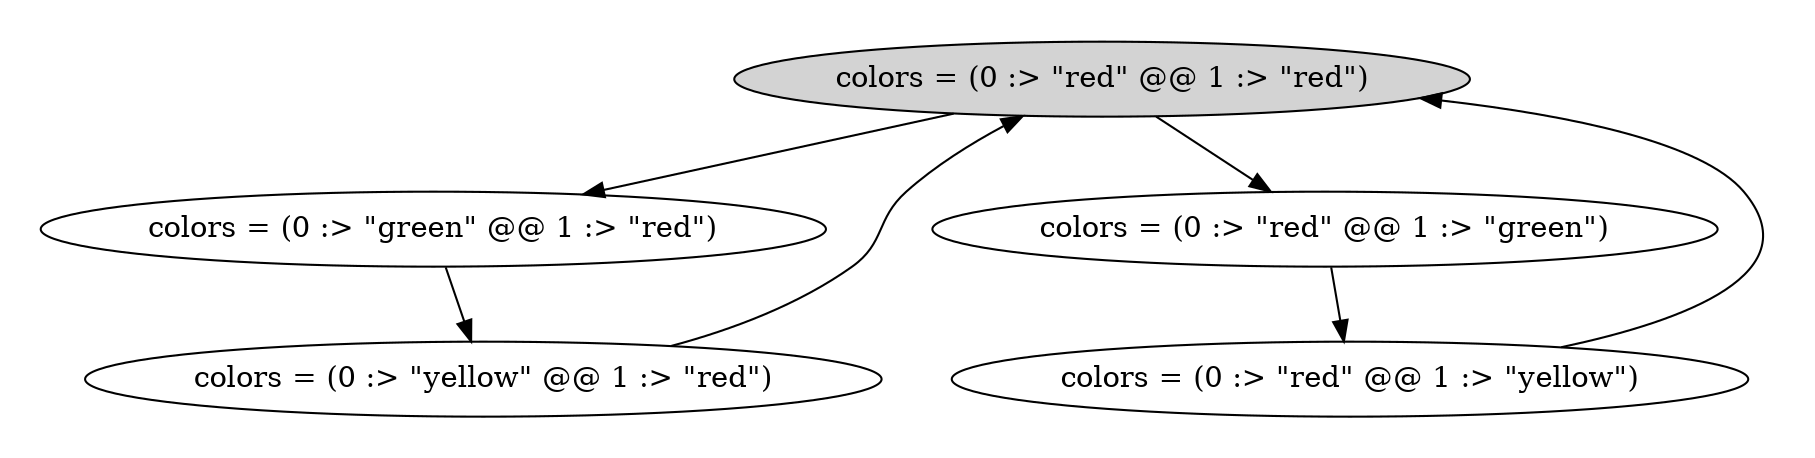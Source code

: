 strict digraph DiskGraph {
nodesep=0.35;
subgraph cluster_graph {
color="white";
-8560279655203159469 [label="colors = (0 :> \"red\" @@ 1 :> \"red\")",style = filled]
-8560279655203159469 -> -226189302072578771 [label="",color="black",fontcolor="black"];
-226189302072578771 [label="colors = (0 :> \"green\" @@ 1 :> \"red\")"];
-8560279655203159469 -> -1324068011965573801 [label="",color="black",fontcolor="black"];
-1324068011965573801 [label="colors = (0 :> \"red\" @@ 1 :> \"green\")"];
-226189302072578771 -> -1382036830410843572 [label="",color="black",fontcolor="black"];
-1382036830410843572 [label="colors = (0 :> \"yellow\" @@ 1 :> \"red\")"];
-1324068011965573801 -> -5960835137435681151 [label="",color="black",fontcolor="black"];
-5960835137435681151 [label="colors = (0 :> \"red\" @@ 1 :> \"yellow\")"];
-1382036830410843572 -> -8560279655203159469 [label="",color="black",fontcolor="black"];
-5960835137435681151 -> -8560279655203159469 [label="",color="black",fontcolor="black"];
{rank = same; -8560279655203159469;}
{rank = same; -1324068011965573801;-226189302072578771;}
{rank = same; -1382036830410843572;-5960835137435681151;}
}
}